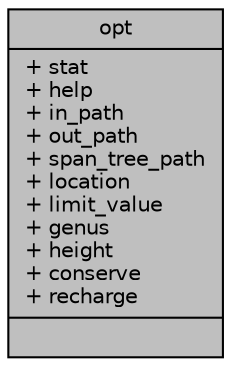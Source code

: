 digraph "opt"
{
 // LATEX_PDF_SIZE
  edge [fontname="Helvetica",fontsize="10",labelfontname="Helvetica",labelfontsize="10"];
  node [fontname="Helvetica",fontsize="10",shape=record];
  Node1 [label="{opt\n|+ stat\l+ help\l+ in_path\l+ out_path\l+ span_tree_path\l+ location\l+ limit_value\l+ genus\l+ height\l+ conserve\l+ recharge\l|}",height=0.2,width=0.4,color="black", fillcolor="grey75", style="filled", fontcolor="black",tooltip="gestion des options en argument"];
}

